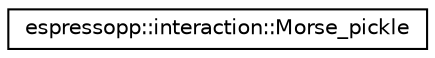digraph G
{
  edge [fontname="Helvetica",fontsize="10",labelfontname="Helvetica",labelfontsize="10"];
  node [fontname="Helvetica",fontsize="10",shape=record];
  rankdir="LR";
  Node1 [label="espressopp::interaction::Morse_pickle",height=0.2,width=0.4,color="black", fillcolor="white", style="filled",URL="$structespressopp_1_1interaction_1_1Morse__pickle.html"];
}
